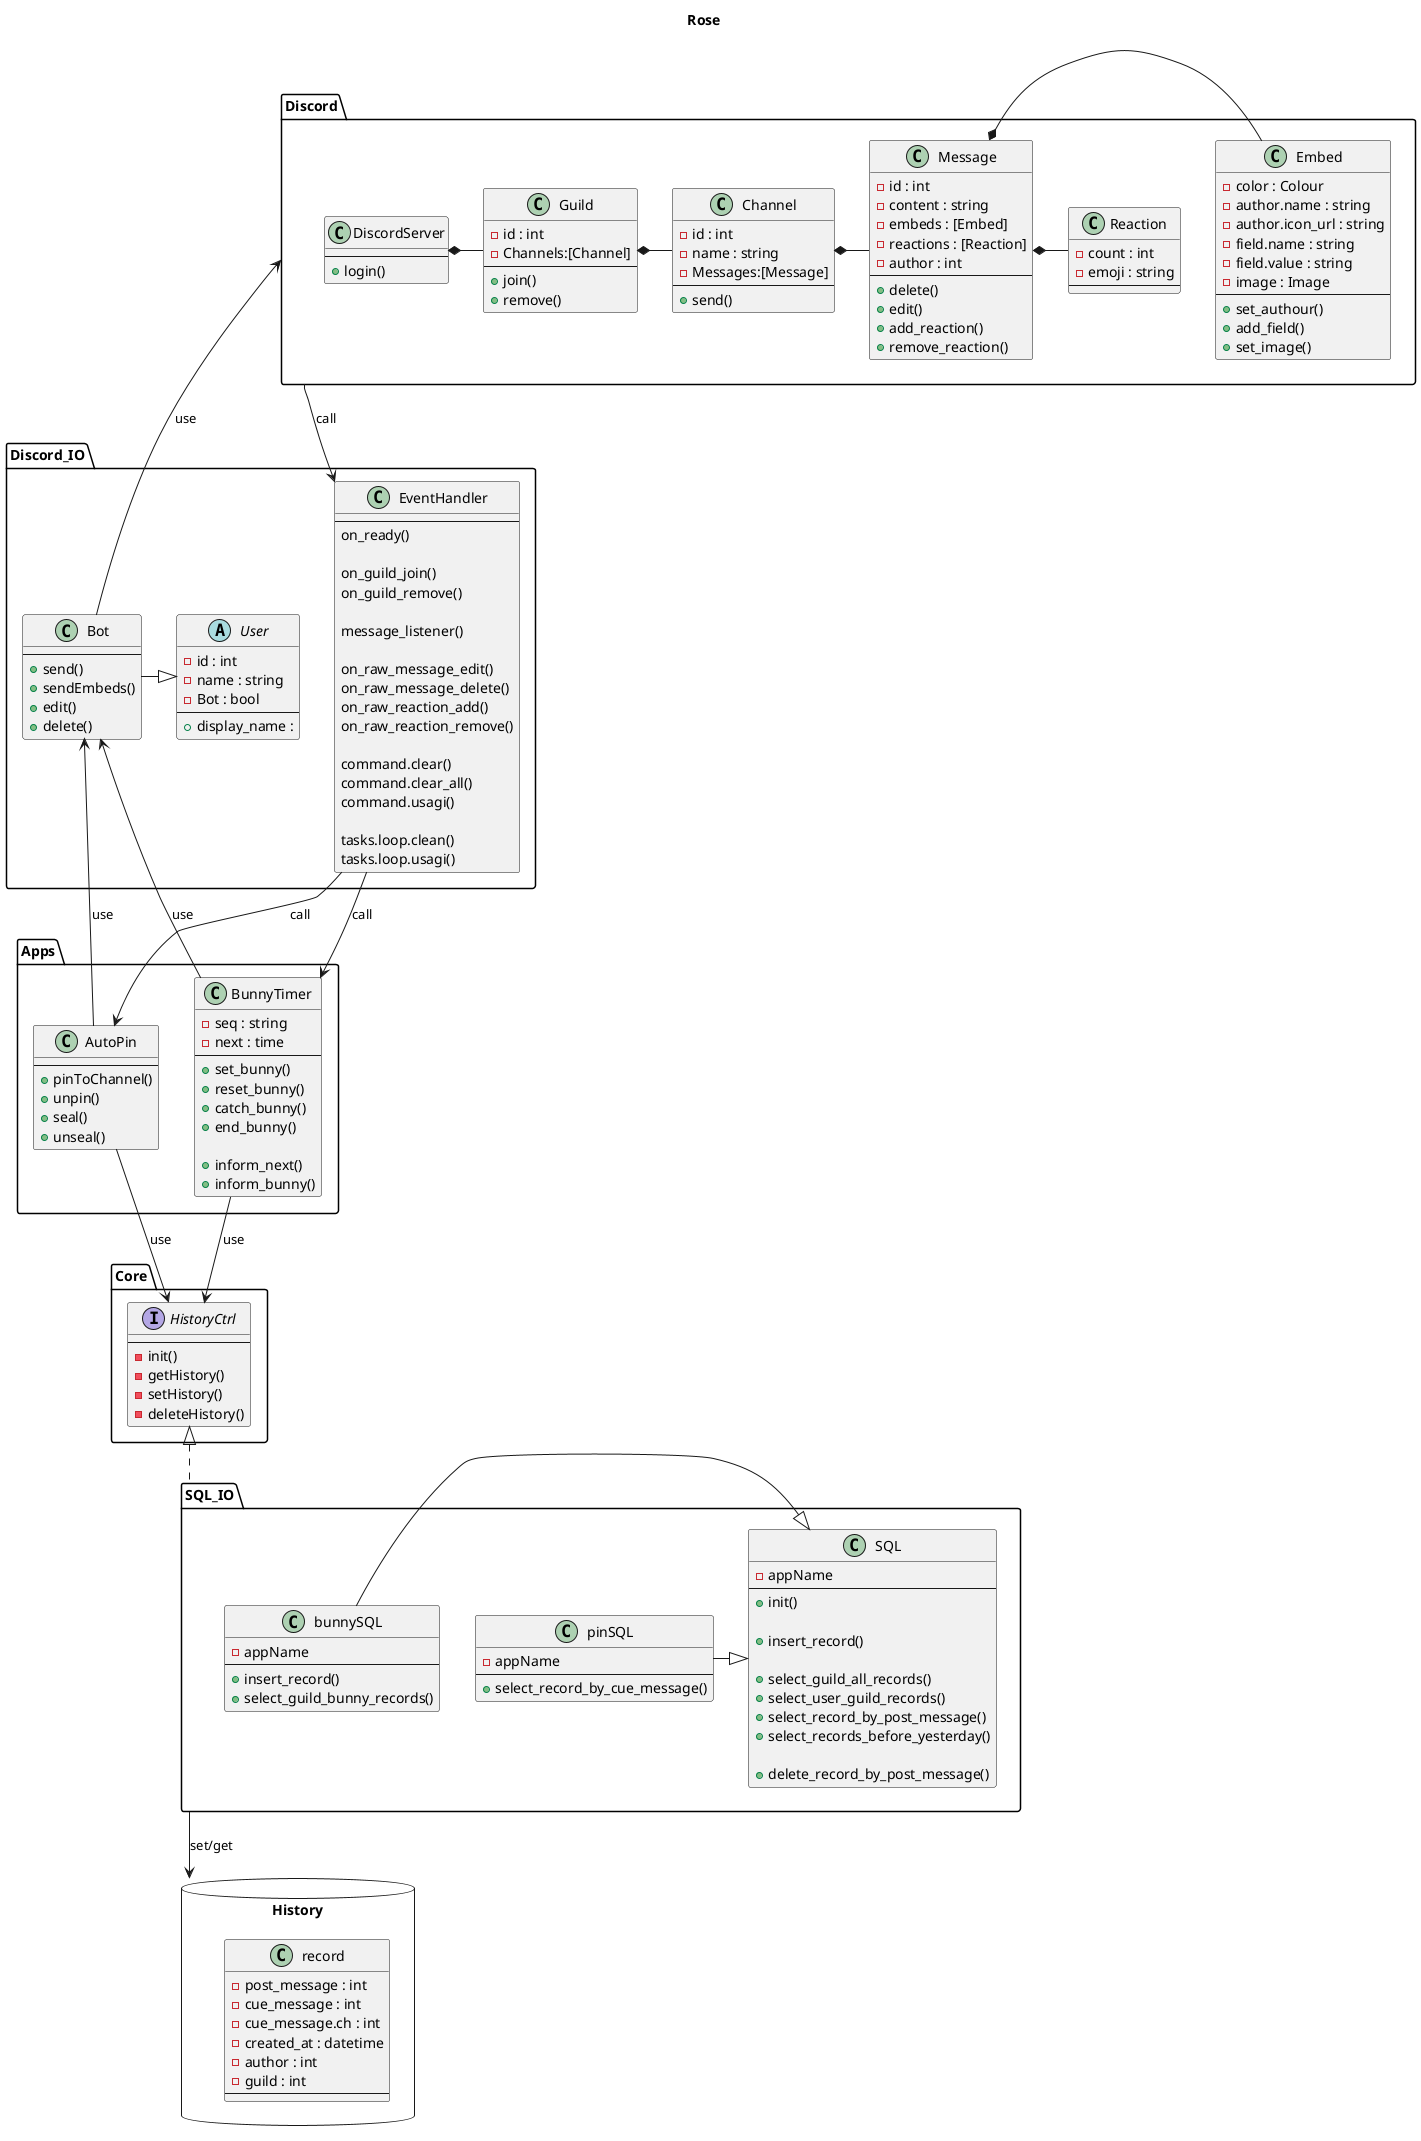 @startuml class
title Rose
package Discord{
    class DiscordServer{
        ---
        + login()
    }

    class Guild{
        - id : int
        - Channels:[Channel]
        ---
        + join()
        + remove()
    }

    class Channel{
        - id : int
        - name : string
        - Messages:[Message]
        ---
        + send()
    }

    class Message{
        - id : int
        - content : string
        - embeds : [Embed]
        - reactions : [Reaction]
        - author : int
        ---
        + delete()
        + edit()
        + add_reaction()
        + remove_reaction()
    }

    class Embed{
        - color : Colour
        - author.name : string
        - author.icon_url : string
        - field.name : string
        - field.value : string
        - image : Image
        ---
        + set_authour()
        + add_field()
        + set_image()
    }

    class Reaction{
        - count : int
        - emoji : string
        ---
    }
}

package Discord_IO{
    class EventHandler{
        ---
        on_ready()

        on_guild_join()
        on_guild_remove()
        
        message_listener()
        
        on_raw_message_edit()
        on_raw_message_delete()
        on_raw_reaction_add()
        on_raw_reaction_remove()

        command.clear()
        command.clear_all()
        command.usagi()

        tasks.loop.clean()
        tasks.loop.usagi()
    }

    abstract class User{
        - id : int
        - name : string
        - Bot : bool
        ---
        + display_name : 
    }

    class Bot{
        ---
        + send()
        + sendEmbeds()
        + edit()
        + delete()
    }
}

package Apps{
    class AutoPin{
        ---
        + pinToChannel()
        + unpin()
        + seal()
        + unseal()
    }

    class BunnyTimer{
        - seq : string
        - next : time
        ---
        + set_bunny()
        + reset_bunny()
        + catch_bunny()
        + end_bunny()

        + inform_next()
        + inform_bunny()
    }
}

package SQL_IO{
    class SQL{
        - appName
        ---
        + init()

        + insert_record()

        + select_guild_all_records()
        + select_user_guild_records()
        + select_record_by_post_message()
        + select_records_before_yesterday()

        + delete_record_by_post_message()
    }
    class pinSQL{
        - appName
        ---
        + select_record_by_cue_message()
    }

    class bunnySQL{
        - appName
        ---
        + insert_record()
        + select_guild_bunny_records()
    }
}

package Core {
    interface HistoryCtrl{
        ---
        - init()
        - getHistory()
        - setHistory()
        - deleteHistory()
    }
}

package History <<database>>{
    class record{
        - post_message : int
        - cue_message : int
        - cue_message.ch : int
        - created_at : datetime
        - author : int
        - guild : int
        ---
    }
}


'---Relations-------------------------

'Type	        Symbol
'Extension	    <|--	
'Composition	*--	
'Aggregation	o--	

''''''''''''''''''''''''''''
' relation internal package
''''''''''''''''''''''''''''
' relation in package Discord
DiscordServer   *-      Guild
Guild           *-      Channel
Channel         *-      Message
Message         *-      Embed
Message         *-      Reaction

' relation in package Discord_IO
Bot             -|>     User


' relation in package Apps


' relation in package SQL_IO
pinSQL         -|>     SQL
bunnySQL       -|>     SQL


''''''''''''''''''''''''''''
' relation over package
''''''''''''''''''''''''''''
' relation btw. Discord and Discord_IO
Discord         <--     Bot : use
Discord         -->     EventHandler : call


' relation btw. Discord_IO and Apps
EventHandler    -->     AutoPin : call
EventHandler    -->     BunnyTimer : call
Bot             <--     AutoPin : use
Bot             <--     BunnyTimer : use

' relation btw. Apps and HistoryCtrl
AutoPin         -->     HistoryCtrl : use
BunnyTimer      -->     HistoryCtrl : use

' relation btw. HistoryCtrl and SQL_IO
HistoryCtrl     <|..    SQL_IO

' relation btw. SQL_IO and database
SQL_IO          -->     History : set/get

@enduml